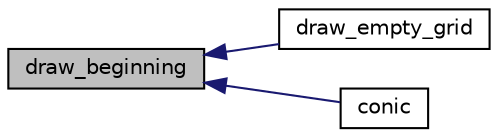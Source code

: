 digraph "draw_beginning"
{
  edge [fontname="Helvetica",fontsize="10",labelfontname="Helvetica",labelfontsize="10"];
  node [fontname="Helvetica",fontsize="10",shape=record];
  rankdir="LR";
  Node1006 [label="draw_beginning",height=0.2,width=0.4,color="black", fillcolor="grey75", style="filled", fontcolor="black"];
  Node1006 -> Node1007 [dir="back",color="midnightblue",fontsize="10",style="solid",fontname="Helvetica"];
  Node1007 [label="draw_empty_grid",height=0.2,width=0.4,color="black", fillcolor="white", style="filled",URL="$d4/de8/conic_8_c.html#a0a991c7d8313e303d51bea14da7b490a"];
  Node1006 -> Node1008 [dir="back",color="midnightblue",fontsize="10",style="solid",fontname="Helvetica"];
  Node1008 [label="conic",height=0.2,width=0.4,color="black", fillcolor="white", style="filled",URL="$d4/de8/conic_8_c.html#a96def9474b981a9d5831a9b48d85d652"];
}
